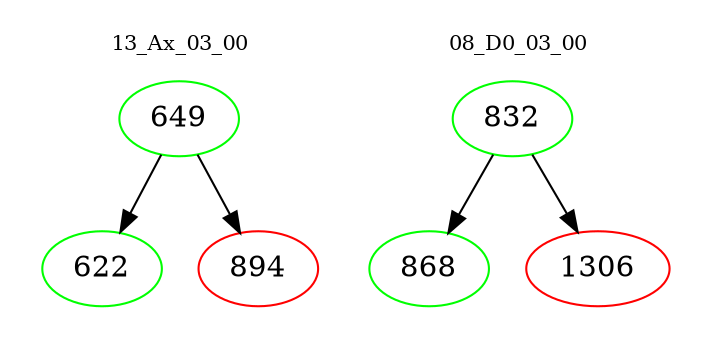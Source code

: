 digraph{
subgraph cluster_0 {
color = white
label = "13_Ax_03_00";
fontsize=10;
T0_649 [label="649", color="green"]
T0_649 -> T0_622 [color="black"]
T0_622 [label="622", color="green"]
T0_649 -> T0_894 [color="black"]
T0_894 [label="894", color="red"]
}
subgraph cluster_1 {
color = white
label = "08_D0_03_00";
fontsize=10;
T1_832 [label="832", color="green"]
T1_832 -> T1_868 [color="black"]
T1_868 [label="868", color="green"]
T1_832 -> T1_1306 [color="black"]
T1_1306 [label="1306", color="red"]
}
}

